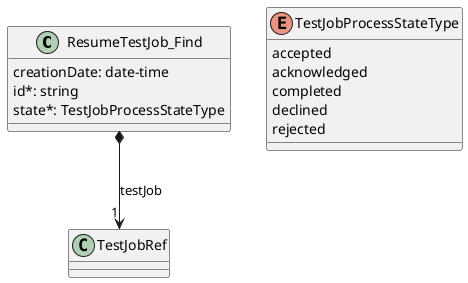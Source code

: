 @startuml useCase20Model

class ResumeTestJob_Find {

    creationDate: date-time
    id*: string
    state*: TestJobProcessStateType
}

ResumeTestJob_Find *-->"1" TestJobRef : testJob

enum TestJobProcessStateType {

    accepted
    acknowledged
    completed
    declined
    rejected
}

@enduml